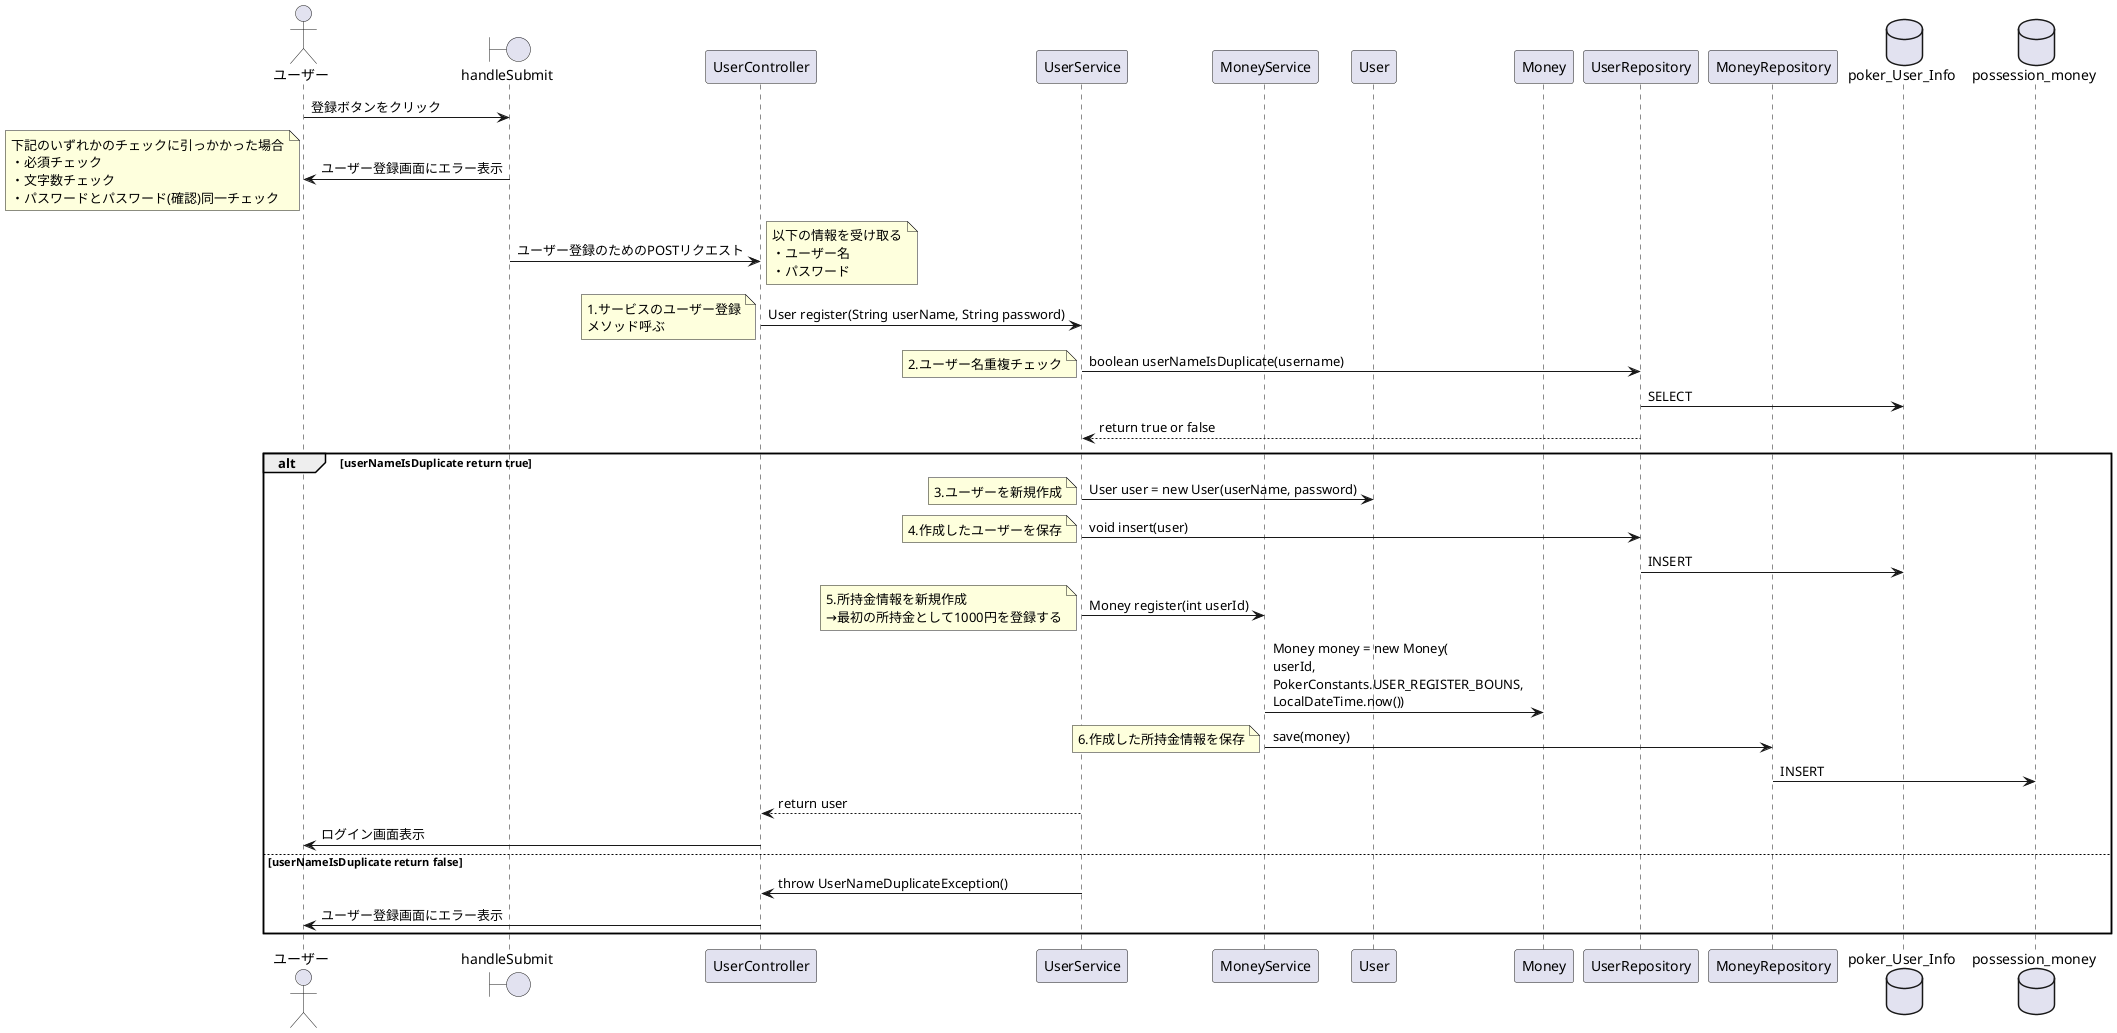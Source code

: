 @startuml

actor ユーザー

boundary handleSubmit
participant UserController
participant UserService
participant MoneyService
participant User
participant Money
participant UserRepository
participant MoneyRepository
database poker_User_Info
database possession_money

ユーザー -> handleSubmit : 登録ボタンをクリック
handleSubmit -> ユーザー : ユーザー登録画面にエラー表示
note left : 下記のいずれかのチェックに引っかかった場合\n・必須チェック\n・文字数チェック\n・パスワードとパスワード(確認)同一チェック
handleSubmit -> UserController : ユーザー登録のためのPOSTリクエスト
note right: 以下の情報を受け取る\n・ユーザー名\n・パスワード
UserController -> UserService : User register(String userName, String password)
note left: 1.サービスのユーザー登録\nメソッド呼ぶ
UserService -> UserRepository : boolean userNameIsDuplicate(username)
note left: 2.ユーザー名重複チェック
UserRepository -> poker_User_Info : SELECT
UserRepository --> UserService : return true or false
alt userNameIsDuplicate return true
  UserService -> User : User user = new User(userName, password)
  note left: 3.ユーザーを新規作成
  UserService -> UserRepository : void insert(user)
  note left: 4.作成したユーザーを保存
  UserRepository -> poker_User_Info : INSERT
  UserService -> MoneyService : Money register(int userId)
  note left: 5.所持金情報を新規作成\n→最初の所持金として1000円を登録する
  MoneyService -> Money : Money money = new Money(\nuserId, \nPokerConstants.USER_REGISTER_BOUNS, \nLocalDateTime.now())
  MoneyService -> MoneyRepository : save(money)
  note left: 6.作成した所持金情報を保存
  MoneyRepository -> possession_money : INSERT
  UserService --> UserController : return user
  UserController -> ユーザー : ログイン画面表示
else userNameIsDuplicate return false
  UserService -> UserController : throw UserNameDuplicateException()
  UserController -> ユーザー : ユーザー登録画面にエラー表示
end

@enduml